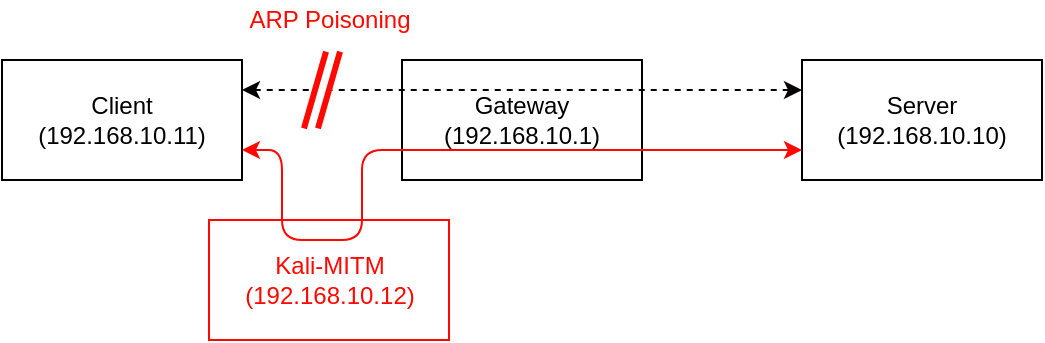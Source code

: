 <mxfile version="12.6.5" type="device"><diagram id="x4ZFRA2cUX_7U7aNukZt" name="Page-1"><mxGraphModel dx="768" dy="528" grid="1" gridSize="10" guides="1" tooltips="1" connect="1" arrows="1" fold="1" page="1" pageScale="1" pageWidth="850" pageHeight="1100" math="0" shadow="0"><root><mxCell id="0"/><mxCell id="1" parent="0"/><mxCell id="oe6NCemlE4q9SRdfwBNP-1" value="Client&lt;br&gt;(192.168.10.11)" style="rounded=0;whiteSpace=wrap;html=1;" vertex="1" parent="1"><mxGeometry x="200" y="120" width="120" height="60" as="geometry"/></mxCell><mxCell id="oe6NCemlE4q9SRdfwBNP-2" value="Server&lt;br&gt;(192.168.10.10)" style="rounded=0;whiteSpace=wrap;html=1;" vertex="1" parent="1"><mxGeometry x="600" y="120" width="120" height="60" as="geometry"/></mxCell><mxCell id="oe6NCemlE4q9SRdfwBNP-3" value="Gateway&lt;br&gt;(192.168.10.1)" style="rounded=0;whiteSpace=wrap;html=1;" vertex="1" parent="1"><mxGeometry x="400" y="120" width="120" height="60" as="geometry"/></mxCell><mxCell id="oe6NCemlE4q9SRdfwBNP-4" value="Kali-MITM&lt;br&gt;(192.168.10.12)" style="rounded=0;whiteSpace=wrap;html=1;strokeColor=#FF0800;fontColor=#FF0800;" vertex="1" parent="1"><mxGeometry x="303.5" y="200" width="120" height="60" as="geometry"/></mxCell><mxCell id="oe6NCemlE4q9SRdfwBNP-9" style="edgeStyle=orthogonalEdgeStyle;rounded=1;orthogonalLoop=1;jettySize=auto;html=1;exitX=1;exitY=0.25;exitDx=0;exitDy=0;entryX=0;entryY=0.25;entryDx=0;entryDy=0;startArrow=classic;startFill=1;strokeColor=#030000;dashed=1;" edge="1" parent="1" source="oe6NCemlE4q9SRdfwBNP-1" target="oe6NCemlE4q9SRdfwBNP-2"><mxGeometry relative="1" as="geometry"/></mxCell><mxCell id="oe6NCemlE4q9SRdfwBNP-8" style="edgeStyle=orthogonalEdgeStyle;rounded=1;orthogonalLoop=1;jettySize=auto;html=1;entryX=0;entryY=0.75;entryDx=0;entryDy=0;startArrow=classic;startFill=1;strokeColor=#FF0800;exitX=1;exitY=0.75;exitDx=0;exitDy=0;" edge="1" parent="1" source="oe6NCemlE4q9SRdfwBNP-1" target="oe6NCemlE4q9SRdfwBNP-2"><mxGeometry relative="1" as="geometry"><Array as="points"><mxPoint x="340" y="165"/><mxPoint x="340" y="210"/><mxPoint x="380" y="210"/><mxPoint x="380" y="165"/></Array></mxGeometry></mxCell><mxCell id="oe6NCemlE4q9SRdfwBNP-11" value="" style="rounded=0;whiteSpace=wrap;html=1;strokeColor=none;rotation=16;" vertex="1" parent="1"><mxGeometry x="355" y="115" width="10" height="40" as="geometry"/></mxCell><mxCell id="oe6NCemlE4q9SRdfwBNP-12" value="" style="rounded=0;whiteSpace=wrap;html=1;strokeColor=none;fillColor=#FF0800;fontColor=#FF0800;rotation=16;" vertex="1" parent="1"><mxGeometry x="355" y="115" width="3" height="40" as="geometry"/></mxCell><mxCell id="oe6NCemlE4q9SRdfwBNP-13" value="" style="rounded=0;whiteSpace=wrap;html=1;strokeColor=none;fillColor=#FF0800;fontColor=#FF0800;rotation=16;" vertex="1" parent="1"><mxGeometry x="362" y="115" width="3" height="40" as="geometry"/></mxCell><mxCell id="oe6NCemlE4q9SRdfwBNP-14" value="ARP Poisoning" style="text;html=1;strokeColor=none;fillColor=none;align=center;verticalAlign=middle;whiteSpace=wrap;rounded=0;fontColor=#FF0800;" vertex="1" parent="1"><mxGeometry x="313.5" y="90" width="100" height="20" as="geometry"/></mxCell></root></mxGraphModel></diagram></mxfile>